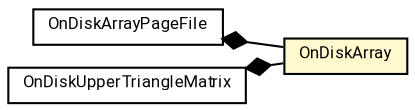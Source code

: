 #!/usr/local/bin/dot
#
# Class diagram 
# Generated by UMLGraph version R5_7_2-60-g0e99a6 (http://www.spinellis.gr/umlgraph/)
#

digraph G {
	graph [fontnames="svg"]
	edge [fontname="Roboto",fontsize=7,labelfontname="Roboto",labelfontsize=7,color="black"];
	node [fontname="Roboto",fontcolor="black",fontsize=8,shape=plaintext,margin=0,width=0,height=0];
	nodesep=0.15;
	ranksep=0.25;
	rankdir=LR;
	// de.lmu.ifi.dbs.elki.persistent.OnDiskArrayPageFile<P extends de.lmu.ifi.dbs.elki.persistent.Page>
	c7653684 [label=<<table title="de.lmu.ifi.dbs.elki.persistent.OnDiskArrayPageFile" border="0" cellborder="1" cellspacing="0" cellpadding="2" href="OnDiskArrayPageFile.html" target="_parent">
		<tr><td><table border="0" cellspacing="0" cellpadding="1">
		<tr><td align="center" balign="center"> <font face="Roboto">OnDiskArrayPageFile</font> </td></tr>
		</table></td></tr>
		</table>>, URL="OnDiskArrayPageFile.html"];
	// de.lmu.ifi.dbs.elki.persistent.OnDiskArray
	c7656716 [label=<<table title="de.lmu.ifi.dbs.elki.persistent.OnDiskArray" border="0" cellborder="1" cellspacing="0" cellpadding="2" bgcolor="lemonChiffon" href="OnDiskArray.html" target="_parent">
		<tr><td><table border="0" cellspacing="0" cellpadding="1">
		<tr><td align="center" balign="center"> <font face="Roboto">OnDiskArray</font> </td></tr>
		</table></td></tr>
		</table>>, URL="OnDiskArray.html"];
	// de.lmu.ifi.dbs.elki.persistent.OnDiskUpperTriangleMatrix
	c7656720 [label=<<table title="de.lmu.ifi.dbs.elki.persistent.OnDiskUpperTriangleMatrix" border="0" cellborder="1" cellspacing="0" cellpadding="2" href="OnDiskUpperTriangleMatrix.html" target="_parent">
		<tr><td><table border="0" cellspacing="0" cellpadding="1">
		<tr><td align="center" balign="center"> <font face="Roboto">OnDiskUpperTriangleMatrix</font> </td></tr>
		</table></td></tr>
		</table>>, URL="OnDiskUpperTriangleMatrix.html"];
	// de.lmu.ifi.dbs.elki.persistent.OnDiskArrayPageFile<P extends de.lmu.ifi.dbs.elki.persistent.Page> composed de.lmu.ifi.dbs.elki.persistent.OnDiskArray
	c7653684 -> c7656716 [arrowhead=none,arrowtail=diamond,dir=back,weight=6];
	// de.lmu.ifi.dbs.elki.persistent.OnDiskUpperTriangleMatrix composed de.lmu.ifi.dbs.elki.persistent.OnDiskArray
	c7656720 -> c7656716 [arrowhead=none,arrowtail=diamond,dir=back,weight=6];
}

